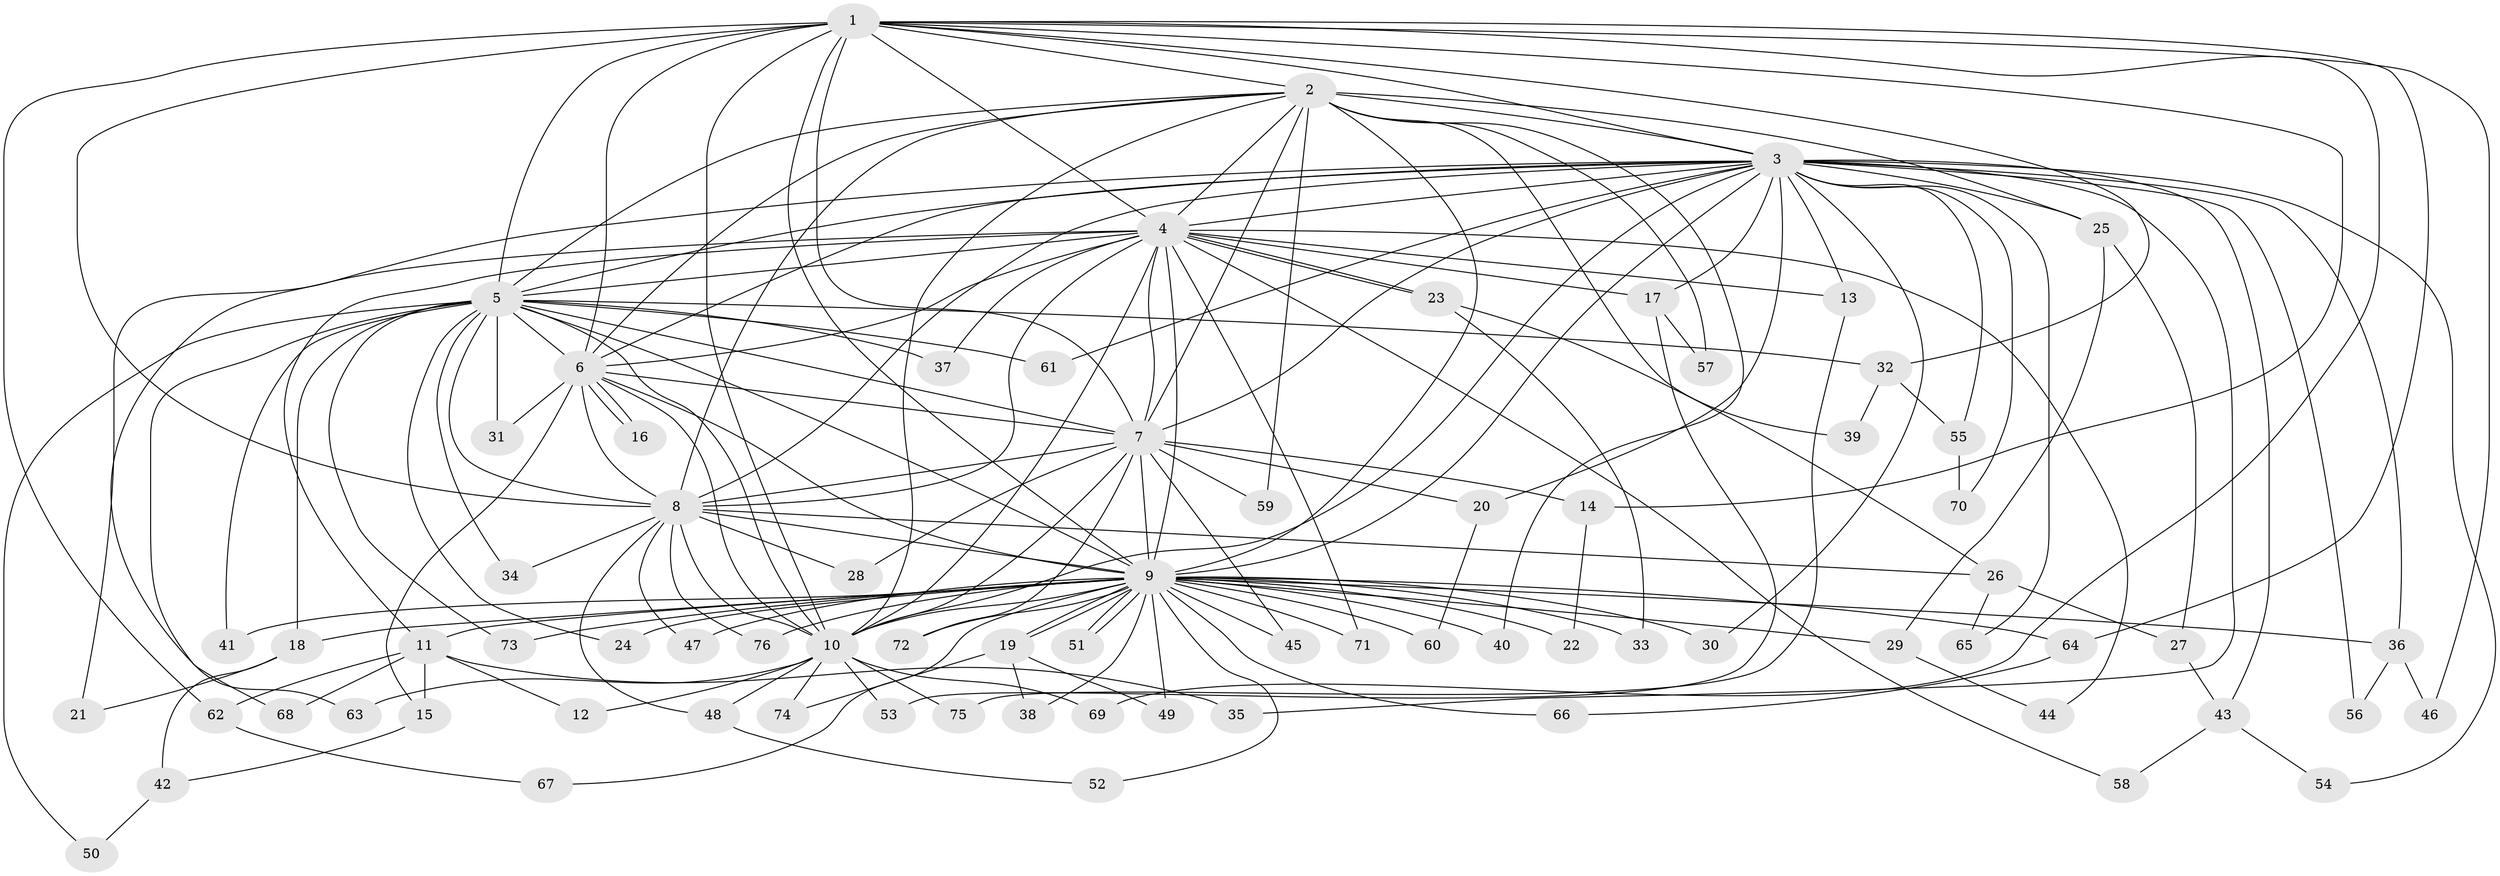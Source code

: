 // coarse degree distribution, {3: 0.30303030303030304, 13: 0.06060606060606061, 14: 0.030303030303030304, 1: 0.06060606060606061, 12: 0.06060606060606061, 2: 0.24242424242424243, 4: 0.09090909090909091, 10: 0.030303030303030304, 16: 0.030303030303030304, 6: 0.030303030303030304, 7: 0.030303030303030304, 23: 0.030303030303030304}
// Generated by graph-tools (version 1.1) at 2025/36/03/04/25 23:36:27]
// undirected, 76 vertices, 177 edges
graph export_dot {
  node [color=gray90,style=filled];
  1;
  2;
  3;
  4;
  5;
  6;
  7;
  8;
  9;
  10;
  11;
  12;
  13;
  14;
  15;
  16;
  17;
  18;
  19;
  20;
  21;
  22;
  23;
  24;
  25;
  26;
  27;
  28;
  29;
  30;
  31;
  32;
  33;
  34;
  35;
  36;
  37;
  38;
  39;
  40;
  41;
  42;
  43;
  44;
  45;
  46;
  47;
  48;
  49;
  50;
  51;
  52;
  53;
  54;
  55;
  56;
  57;
  58;
  59;
  60;
  61;
  62;
  63;
  64;
  65;
  66;
  67;
  68;
  69;
  70;
  71;
  72;
  73;
  74;
  75;
  76;
  1 -- 2;
  1 -- 3;
  1 -- 4;
  1 -- 5;
  1 -- 6;
  1 -- 7;
  1 -- 8;
  1 -- 9;
  1 -- 10;
  1 -- 14;
  1 -- 32;
  1 -- 46;
  1 -- 62;
  1 -- 64;
  1 -- 69;
  2 -- 3;
  2 -- 4;
  2 -- 5;
  2 -- 6;
  2 -- 7;
  2 -- 8;
  2 -- 9;
  2 -- 10;
  2 -- 25;
  2 -- 39;
  2 -- 40;
  2 -- 57;
  2 -- 59;
  3 -- 4;
  3 -- 5;
  3 -- 6;
  3 -- 7;
  3 -- 8;
  3 -- 9;
  3 -- 10;
  3 -- 13;
  3 -- 17;
  3 -- 20;
  3 -- 21;
  3 -- 25;
  3 -- 30;
  3 -- 35;
  3 -- 36;
  3 -- 43;
  3 -- 54;
  3 -- 55;
  3 -- 56;
  3 -- 61;
  3 -- 65;
  3 -- 70;
  4 -- 5;
  4 -- 6;
  4 -- 7;
  4 -- 8;
  4 -- 9;
  4 -- 10;
  4 -- 11;
  4 -- 13;
  4 -- 17;
  4 -- 23;
  4 -- 23;
  4 -- 37;
  4 -- 44;
  4 -- 58;
  4 -- 63;
  4 -- 71;
  5 -- 6;
  5 -- 7;
  5 -- 8;
  5 -- 9;
  5 -- 10;
  5 -- 18;
  5 -- 24;
  5 -- 31;
  5 -- 32;
  5 -- 34;
  5 -- 37;
  5 -- 41;
  5 -- 50;
  5 -- 61;
  5 -- 68;
  5 -- 73;
  6 -- 7;
  6 -- 8;
  6 -- 9;
  6 -- 10;
  6 -- 15;
  6 -- 16;
  6 -- 16;
  6 -- 31;
  7 -- 8;
  7 -- 9;
  7 -- 10;
  7 -- 14;
  7 -- 20;
  7 -- 28;
  7 -- 45;
  7 -- 59;
  7 -- 72;
  8 -- 9;
  8 -- 10;
  8 -- 26;
  8 -- 28;
  8 -- 34;
  8 -- 47;
  8 -- 48;
  8 -- 76;
  9 -- 10;
  9 -- 11;
  9 -- 18;
  9 -- 19;
  9 -- 19;
  9 -- 22;
  9 -- 24;
  9 -- 29;
  9 -- 30;
  9 -- 33;
  9 -- 36;
  9 -- 38;
  9 -- 40;
  9 -- 41;
  9 -- 45;
  9 -- 47;
  9 -- 49;
  9 -- 51;
  9 -- 51;
  9 -- 52;
  9 -- 60;
  9 -- 64;
  9 -- 66;
  9 -- 67;
  9 -- 71;
  9 -- 72;
  9 -- 73;
  9 -- 76;
  10 -- 12;
  10 -- 48;
  10 -- 53;
  10 -- 63;
  10 -- 69;
  10 -- 74;
  10 -- 75;
  11 -- 12;
  11 -- 15;
  11 -- 35;
  11 -- 62;
  11 -- 68;
  13 -- 75;
  14 -- 22;
  15 -- 42;
  17 -- 53;
  17 -- 57;
  18 -- 21;
  18 -- 42;
  19 -- 38;
  19 -- 49;
  19 -- 74;
  20 -- 60;
  23 -- 26;
  23 -- 33;
  25 -- 27;
  25 -- 29;
  26 -- 27;
  26 -- 65;
  27 -- 43;
  29 -- 44;
  32 -- 39;
  32 -- 55;
  36 -- 46;
  36 -- 56;
  42 -- 50;
  43 -- 54;
  43 -- 58;
  48 -- 52;
  55 -- 70;
  62 -- 67;
  64 -- 66;
}
